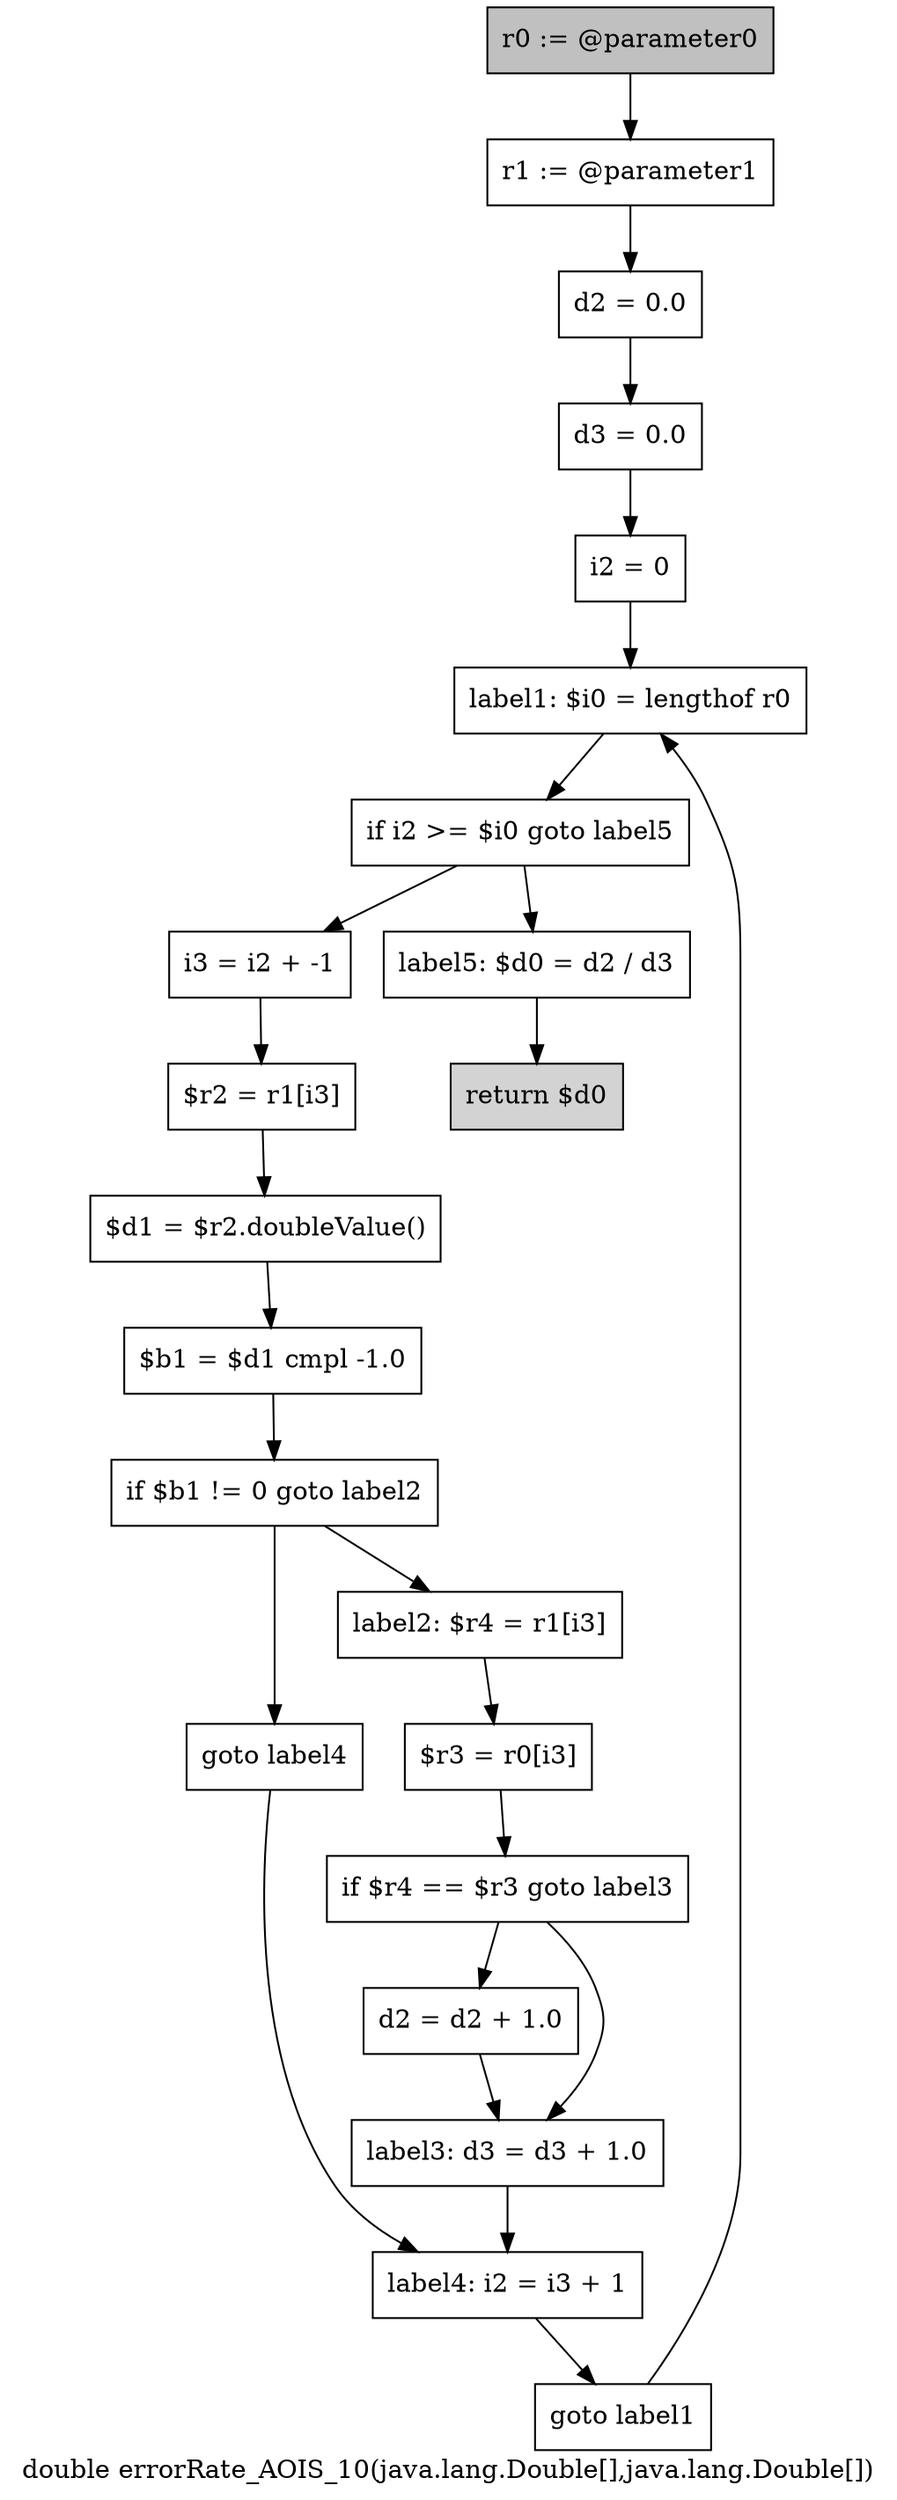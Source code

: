digraph "double errorRate_AOIS_10(java.lang.Double[],java.lang.Double[])" {
    label="double errorRate_AOIS_10(java.lang.Double[],java.lang.Double[])";
    node [shape=box];
    "0" [style=filled,fillcolor=gray,label="r0 := @parameter0",];
    "1" [label="r1 := @parameter1",];
    "0"->"1";
    "2" [label="d2 = 0.0",];
    "1"->"2";
    "3" [label="d3 = 0.0",];
    "2"->"3";
    "4" [label="i2 = 0",];
    "3"->"4";
    "5" [label="label1: $i0 = lengthof r0",];
    "4"->"5";
    "6" [label="if i2 >= $i0 goto label5",];
    "5"->"6";
    "7" [label="i3 = i2 + -1",];
    "6"->"7";
    "20" [label="label5: $d0 = d2 / d3",];
    "6"->"20";
    "8" [label="$r2 = r1[i3]",];
    "7"->"8";
    "9" [label="$d1 = $r2.doubleValue()",];
    "8"->"9";
    "10" [label="$b1 = $d1 cmpl -1.0",];
    "9"->"10";
    "11" [label="if $b1 != 0 goto label2",];
    "10"->"11";
    "12" [label="goto label4",];
    "11"->"12";
    "13" [label="label2: $r4 = r1[i3]",];
    "11"->"13";
    "18" [label="label4: i2 = i3 + 1",];
    "12"->"18";
    "14" [label="$r3 = r0[i3]",];
    "13"->"14";
    "15" [label="if $r4 == $r3 goto label3",];
    "14"->"15";
    "16" [label="d2 = d2 + 1.0",];
    "15"->"16";
    "17" [label="label3: d3 = d3 + 1.0",];
    "15"->"17";
    "16"->"17";
    "17"->"18";
    "19" [label="goto label1",];
    "18"->"19";
    "19"->"5";
    "21" [style=filled,fillcolor=lightgray,label="return $d0",];
    "20"->"21";
}
